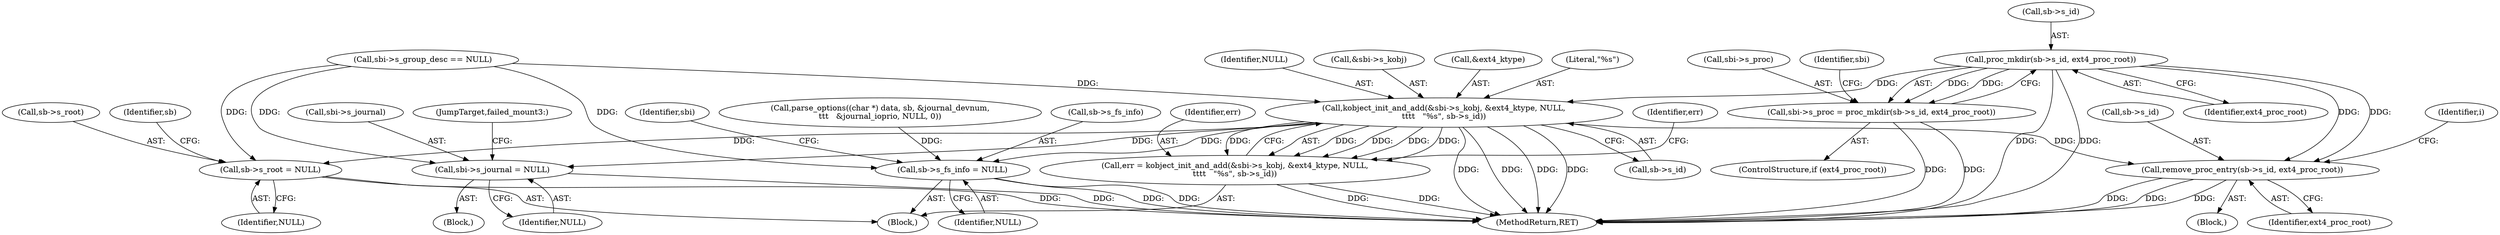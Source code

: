 digraph "0_linux_0449641130f5652b344ef6fa39fa019d7e94660a@API" {
"1001240" [label="(Call,proc_mkdir(sb->s_id, ext4_proc_root))"];
"1001236" [label="(Call,sbi->s_proc = proc_mkdir(sb->s_id, ext4_proc_root))"];
"1001956" [label="(Call,kobject_init_and_add(&sbi->s_kobj, &ext4_ktype, NULL,\n\t\t\t\t   \"%s\", sb->s_id))"];
"1001954" [label="(Call,err = kobject_init_and_add(&sbi->s_kobj, &ext4_ktype, NULL,\n\t\t\t\t   \"%s\", sb->s_id))"];
"1002084" [label="(Call,sb->s_root = NULL)"];
"1002110" [label="(Call,sbi->s_journal = NULL)"];
"1002186" [label="(Call,remove_proc_entry(sb->s_id, ext4_proc_root))"];
"1002211" [label="(Call,sb->s_fs_info = NULL)"];
"1002211" [label="(Call,sb->s_fs_info = NULL)"];
"1001241" [label="(Call,sb->s_id)"];
"1002105" [label="(Block,)"];
"1002190" [label="(Identifier,ext4_proc_root)"];
"1001963" [label="(Identifier,NULL)"];
"1001969" [label="(Identifier,err)"];
"1001965" [label="(Call,sb->s_id)"];
"1000124" [label="(Block,)"];
"1002088" [label="(Identifier,NULL)"];
"1002187" [label="(Call,sb->s_id)"];
"1001223" [label="(Call,sbi->s_group_desc == NULL)"];
"1002090" [label="(Identifier,sb)"];
"1002186" [label="(Call,remove_proc_entry(sb->s_id, ext4_proc_root))"];
"1001956" [label="(Call,kobject_init_and_add(&sbi->s_kobj, &ext4_ktype, NULL,\n\t\t\t\t   \"%s\", sb->s_id))"];
"1002110" [label="(Call,sbi->s_journal = NULL)"];
"1001234" [label="(ControlStructure,if (ext4_proc_root))"];
"1002227" [label="(MethodReturn,RET)"];
"1001957" [label="(Call,&sbi->s_kobj)"];
"1001961" [label="(Call,&ext4_ktype)"];
"1001240" [label="(Call,proc_mkdir(sb->s_id, ext4_proc_root))"];
"1000558" [label="(Call,parse_options((char *) data, sb, &journal_devnum,\n\t\t\t   &journal_ioprio, NULL, 0))"];
"1002111" [label="(Call,sbi->s_journal)"];
"1001954" [label="(Call,err = kobject_init_and_add(&sbi->s_kobj, &ext4_ktype, NULL,\n\t\t\t\t   \"%s\", sb->s_id))"];
"1002193" [label="(Identifier,i)"];
"1002215" [label="(Identifier,NULL)"];
"1002115" [label="(JumpTarget,failed_mount3:)"];
"1001244" [label="(Identifier,ext4_proc_root)"];
"1001247" [label="(Identifier,sbi)"];
"1002085" [label="(Call,sb->s_root)"];
"1001237" [label="(Call,sbi->s_proc)"];
"1002185" [label="(Block,)"];
"1001236" [label="(Call,sbi->s_proc = proc_mkdir(sb->s_id, ext4_proc_root))"];
"1002212" [label="(Call,sb->s_fs_info)"];
"1002218" [label="(Identifier,sbi)"];
"1001955" [label="(Identifier,err)"];
"1002084" [label="(Call,sb->s_root = NULL)"];
"1001964" [label="(Literal,\"%s\")"];
"1002114" [label="(Identifier,NULL)"];
"1001240" -> "1001236"  [label="AST: "];
"1001240" -> "1001244"  [label="CFG: "];
"1001241" -> "1001240"  [label="AST: "];
"1001244" -> "1001240"  [label="AST: "];
"1001236" -> "1001240"  [label="CFG: "];
"1001240" -> "1002227"  [label="DDG: "];
"1001240" -> "1002227"  [label="DDG: "];
"1001240" -> "1001236"  [label="DDG: "];
"1001240" -> "1001236"  [label="DDG: "];
"1001240" -> "1001956"  [label="DDG: "];
"1001240" -> "1002186"  [label="DDG: "];
"1001240" -> "1002186"  [label="DDG: "];
"1001236" -> "1001234"  [label="AST: "];
"1001237" -> "1001236"  [label="AST: "];
"1001247" -> "1001236"  [label="CFG: "];
"1001236" -> "1002227"  [label="DDG: "];
"1001236" -> "1002227"  [label="DDG: "];
"1001956" -> "1001954"  [label="AST: "];
"1001956" -> "1001965"  [label="CFG: "];
"1001957" -> "1001956"  [label="AST: "];
"1001961" -> "1001956"  [label="AST: "];
"1001963" -> "1001956"  [label="AST: "];
"1001964" -> "1001956"  [label="AST: "];
"1001965" -> "1001956"  [label="AST: "];
"1001954" -> "1001956"  [label="CFG: "];
"1001956" -> "1002227"  [label="DDG: "];
"1001956" -> "1002227"  [label="DDG: "];
"1001956" -> "1002227"  [label="DDG: "];
"1001956" -> "1002227"  [label="DDG: "];
"1001956" -> "1001954"  [label="DDG: "];
"1001956" -> "1001954"  [label="DDG: "];
"1001956" -> "1001954"  [label="DDG: "];
"1001956" -> "1001954"  [label="DDG: "];
"1001956" -> "1001954"  [label="DDG: "];
"1001223" -> "1001956"  [label="DDG: "];
"1001956" -> "1002084"  [label="DDG: "];
"1001956" -> "1002110"  [label="DDG: "];
"1001956" -> "1002186"  [label="DDG: "];
"1001956" -> "1002211"  [label="DDG: "];
"1001954" -> "1000124"  [label="AST: "];
"1001955" -> "1001954"  [label="AST: "];
"1001969" -> "1001954"  [label="CFG: "];
"1001954" -> "1002227"  [label="DDG: "];
"1001954" -> "1002227"  [label="DDG: "];
"1002084" -> "1000124"  [label="AST: "];
"1002084" -> "1002088"  [label="CFG: "];
"1002085" -> "1002084"  [label="AST: "];
"1002088" -> "1002084"  [label="AST: "];
"1002090" -> "1002084"  [label="CFG: "];
"1002084" -> "1002227"  [label="DDG: "];
"1001223" -> "1002084"  [label="DDG: "];
"1002110" -> "1002105"  [label="AST: "];
"1002110" -> "1002114"  [label="CFG: "];
"1002111" -> "1002110"  [label="AST: "];
"1002114" -> "1002110"  [label="AST: "];
"1002115" -> "1002110"  [label="CFG: "];
"1002110" -> "1002227"  [label="DDG: "];
"1001223" -> "1002110"  [label="DDG: "];
"1002186" -> "1002185"  [label="AST: "];
"1002186" -> "1002190"  [label="CFG: "];
"1002187" -> "1002186"  [label="AST: "];
"1002190" -> "1002186"  [label="AST: "];
"1002193" -> "1002186"  [label="CFG: "];
"1002186" -> "1002227"  [label="DDG: "];
"1002186" -> "1002227"  [label="DDG: "];
"1002186" -> "1002227"  [label="DDG: "];
"1002211" -> "1000124"  [label="AST: "];
"1002211" -> "1002215"  [label="CFG: "];
"1002212" -> "1002211"  [label="AST: "];
"1002215" -> "1002211"  [label="AST: "];
"1002218" -> "1002211"  [label="CFG: "];
"1002211" -> "1002227"  [label="DDG: "];
"1002211" -> "1002227"  [label="DDG: "];
"1000558" -> "1002211"  [label="DDG: "];
"1001223" -> "1002211"  [label="DDG: "];
}
